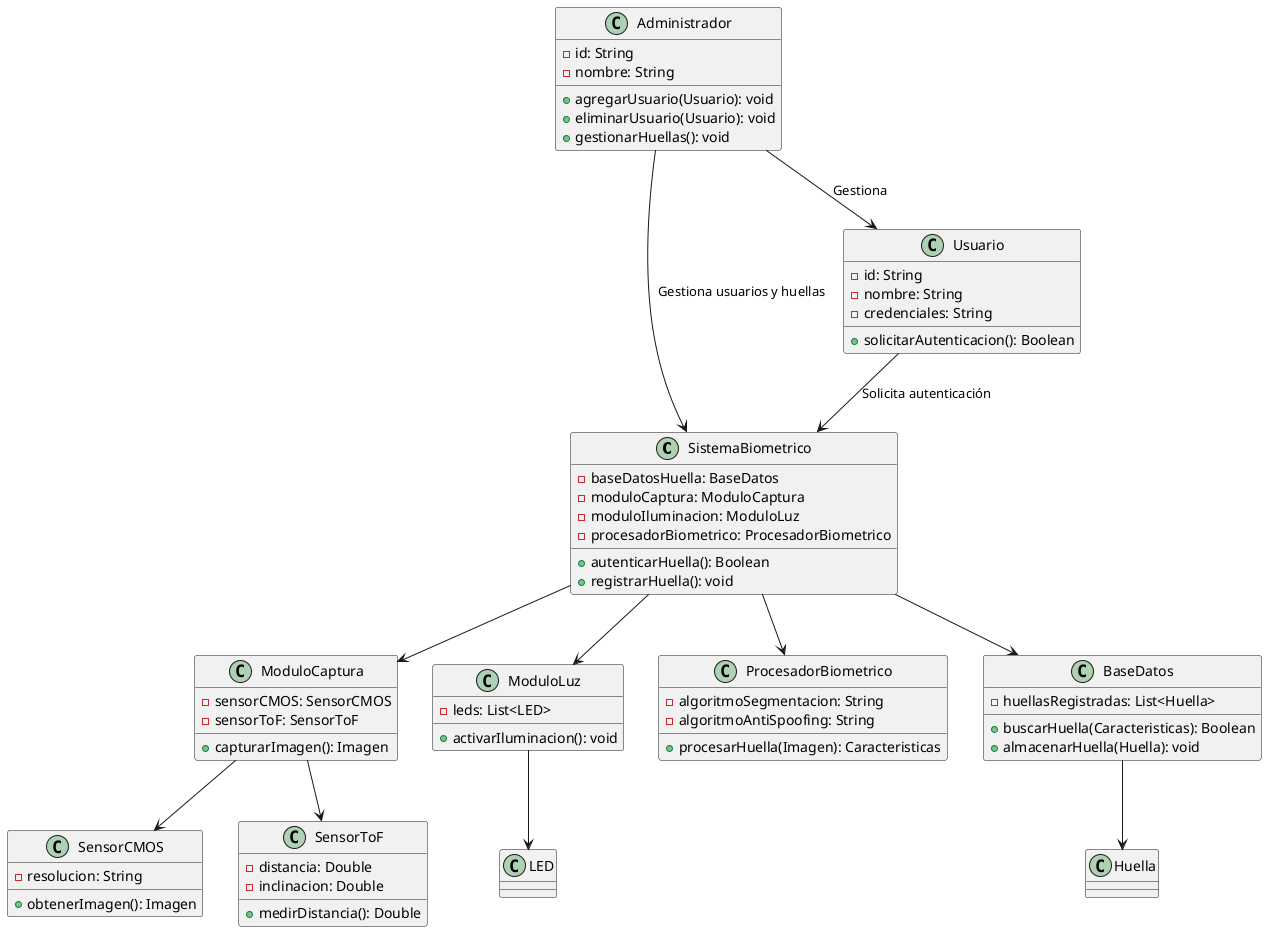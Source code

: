 @startuml
class SistemaBiometrico {
  - baseDatosHuella: BaseDatos
  - moduloCaptura: ModuloCaptura
  - moduloIluminacion: ModuloLuz
  - procesadorBiometrico: ProcesadorBiometrico
  + autenticarHuella(): Boolean
  + registrarHuella(): void
}

class Usuario {
  - id: String
  - nombre: String
  - credenciales: String
  + solicitarAutenticacion(): Boolean
}

class Administrador {
  - id: String
  - nombre: String
  + agregarUsuario(Usuario): void
  + eliminarUsuario(Usuario): void
  + gestionarHuellas(): void
}

class ModuloCaptura {
  - sensorCMOS: SensorCMOS
  - sensorToF: SensorToF
  + capturarImagen(): Imagen
}

class SensorCMOS {
  - resolucion: String
  + obtenerImagen(): Imagen
}

class SensorToF {
  - distancia: Double
  - inclinacion: Double
  + medirDistancia(): Double
}

class ModuloLuz {
  - leds: List<LED>
  + activarIluminacion(): void
}

class ProcesadorBiometrico {
  - algoritmoSegmentacion: String
  - algoritmoAntiSpoofing: String
  + procesarHuella(Imagen): Caracteristicas
}

class BaseDatos {
  - huellasRegistradas: List<Huella>
  + buscarHuella(Caracteristicas): Boolean
  + almacenarHuella(Huella): void
}

SistemaBiometrico --> ModuloCaptura
SistemaBiometrico --> ModuloLuz
SistemaBiometrico --> ProcesadorBiometrico
SistemaBiometrico --> BaseDatos

ModuloCaptura --> SensorCMOS
ModuloCaptura --> SensorToF
ModuloLuz --> LED
BaseDatos --> Huella

Usuario --> SistemaBiometrico : "Solicita autenticación"
Administrador --> SistemaBiometrico : "Gestiona usuarios y huellas"
Administrador --> Usuario : "Gestiona"
@enduml
